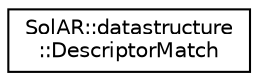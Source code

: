 digraph "Graphical Class Hierarchy"
{
  edge [fontname="Helvetica",fontsize="10",labelfontname="Helvetica",labelfontsize="10"];
  node [fontname="Helvetica",fontsize="10",shape=record];
  rankdir="LR";
  Node0 [label="SolAR::datastructure\l::DescriptorMatch",height=0.2,width=0.4,color="black", fillcolor="white", style="filled",URL="$class_sol_a_r_1_1datastructure_1_1_descriptor_match.html",tooltip="A match between two descriptors. "];
}

